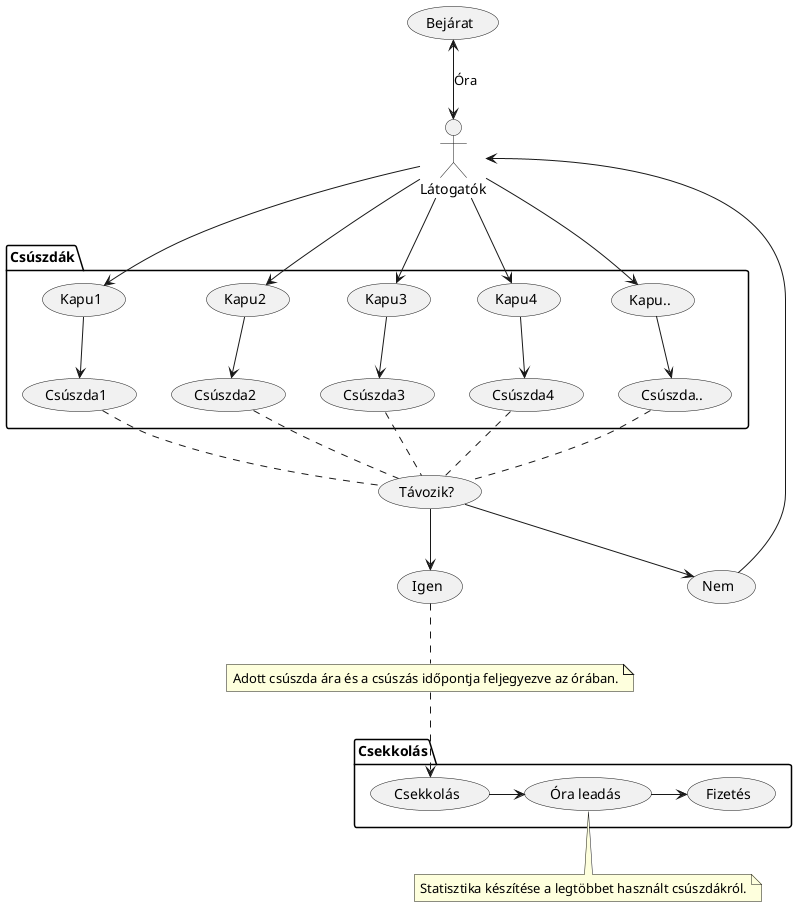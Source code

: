 @startuml
:Látogatók: as ac1
usecase "Bejárat" as BE
BE <--> ac1: Óra
package "Csúszdák" as CSU{
    usecase "Kapu1" as KA1
    usecase "Csúszda1" as CS1
    usecase "Kapu2" as KA2
    usecase "Csúszda2" as CS2
    usecase "Kapu3" as KA3
    usecase "Csúszda3" as CS3
    usecase "Kapu4" as KA4
    usecase "Csúszda4" as CS4
    usecase "Kapu.." as KA5
    usecase "Csúszda.." as CS5
}
ac1 --> KA1
ac1 --> KA2
ac1 --> KA3
ac1 --> KA4
ac1 --> KA5
KA1 --> CS1
KA2 --> CS2
KA3 --> CS3
KA4 --> CS4
KA5 --> CS5
usecase "Távozik?" as TA
usecase "Igen" as IG
usecase "Nem" as NE
CS1 .. TA
CS2 .. TA
CS3 .. TA
CS4 .. TA
CS5 .. TA
TA --> IG
TA --> NE
ac1 <-- NE
package "Csekkolás" as CSE{
    usecase "Csekkolás" as CSE1
    usecase "Óra leadás" as LE
    usecase "Fizetés" as FI
}
note "Adott csúszda ára és a csúszás időpontja feljegyezve az órában." as N1
IG .. N1
N1 ..> CSE1
CSE1 -> LE
LE -> FI
note "Statisztika készítése a legtöbbet használt csúszdákról." as N2
LE .. N2
@enduml